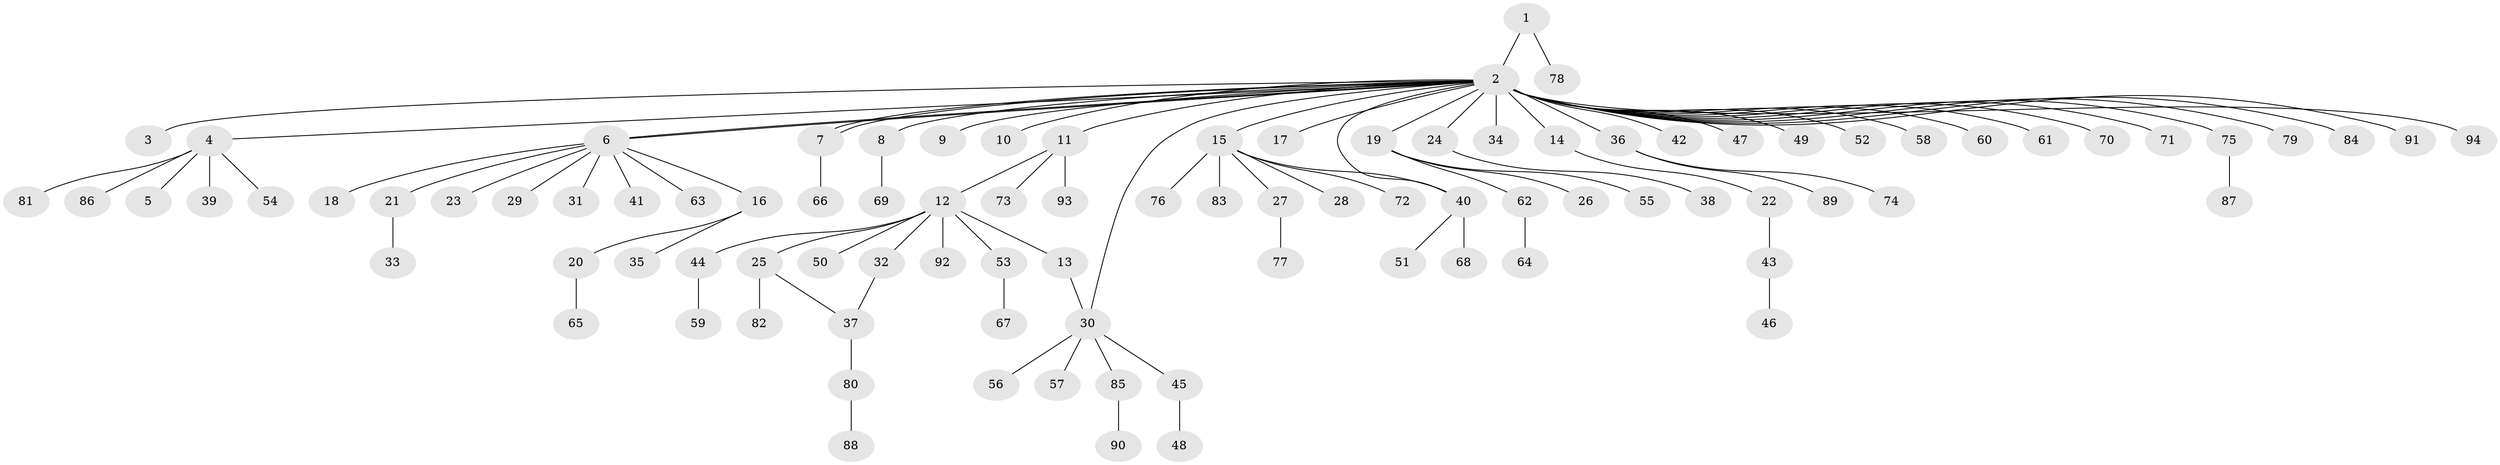 // coarse degree distribution, {31: 0.017857142857142856, 1: 0.7142857142857143, 2: 0.19642857142857142, 7: 0.017857142857142856, 6: 0.017857142857142856, 4: 0.03571428571428571}
// Generated by graph-tools (version 1.1) at 2025/18/03/04/25 18:18:21]
// undirected, 94 vertices, 98 edges
graph export_dot {
graph [start="1"]
  node [color=gray90,style=filled];
  1;
  2;
  3;
  4;
  5;
  6;
  7;
  8;
  9;
  10;
  11;
  12;
  13;
  14;
  15;
  16;
  17;
  18;
  19;
  20;
  21;
  22;
  23;
  24;
  25;
  26;
  27;
  28;
  29;
  30;
  31;
  32;
  33;
  34;
  35;
  36;
  37;
  38;
  39;
  40;
  41;
  42;
  43;
  44;
  45;
  46;
  47;
  48;
  49;
  50;
  51;
  52;
  53;
  54;
  55;
  56;
  57;
  58;
  59;
  60;
  61;
  62;
  63;
  64;
  65;
  66;
  67;
  68;
  69;
  70;
  71;
  72;
  73;
  74;
  75;
  76;
  77;
  78;
  79;
  80;
  81;
  82;
  83;
  84;
  85;
  86;
  87;
  88;
  89;
  90;
  91;
  92;
  93;
  94;
  1 -- 2;
  1 -- 78;
  2 -- 3;
  2 -- 4;
  2 -- 6;
  2 -- 6;
  2 -- 7;
  2 -- 7;
  2 -- 8;
  2 -- 9;
  2 -- 10;
  2 -- 11;
  2 -- 14;
  2 -- 15;
  2 -- 17;
  2 -- 19;
  2 -- 24;
  2 -- 30;
  2 -- 34;
  2 -- 36;
  2 -- 40;
  2 -- 42;
  2 -- 47;
  2 -- 49;
  2 -- 52;
  2 -- 58;
  2 -- 60;
  2 -- 61;
  2 -- 70;
  2 -- 71;
  2 -- 75;
  2 -- 79;
  2 -- 84;
  2 -- 91;
  2 -- 94;
  4 -- 5;
  4 -- 39;
  4 -- 54;
  4 -- 81;
  4 -- 86;
  6 -- 16;
  6 -- 18;
  6 -- 21;
  6 -- 23;
  6 -- 29;
  6 -- 31;
  6 -- 41;
  6 -- 63;
  7 -- 66;
  8 -- 69;
  11 -- 12;
  11 -- 73;
  11 -- 93;
  12 -- 13;
  12 -- 25;
  12 -- 32;
  12 -- 44;
  12 -- 50;
  12 -- 53;
  12 -- 92;
  13 -- 30;
  14 -- 22;
  15 -- 27;
  15 -- 28;
  15 -- 40;
  15 -- 72;
  15 -- 76;
  15 -- 83;
  16 -- 20;
  16 -- 35;
  19 -- 26;
  19 -- 55;
  19 -- 62;
  20 -- 65;
  21 -- 33;
  22 -- 43;
  24 -- 38;
  25 -- 37;
  25 -- 82;
  27 -- 77;
  30 -- 45;
  30 -- 56;
  30 -- 57;
  30 -- 85;
  32 -- 37;
  36 -- 74;
  36 -- 89;
  37 -- 80;
  40 -- 51;
  40 -- 68;
  43 -- 46;
  44 -- 59;
  45 -- 48;
  53 -- 67;
  62 -- 64;
  75 -- 87;
  80 -- 88;
  85 -- 90;
}
